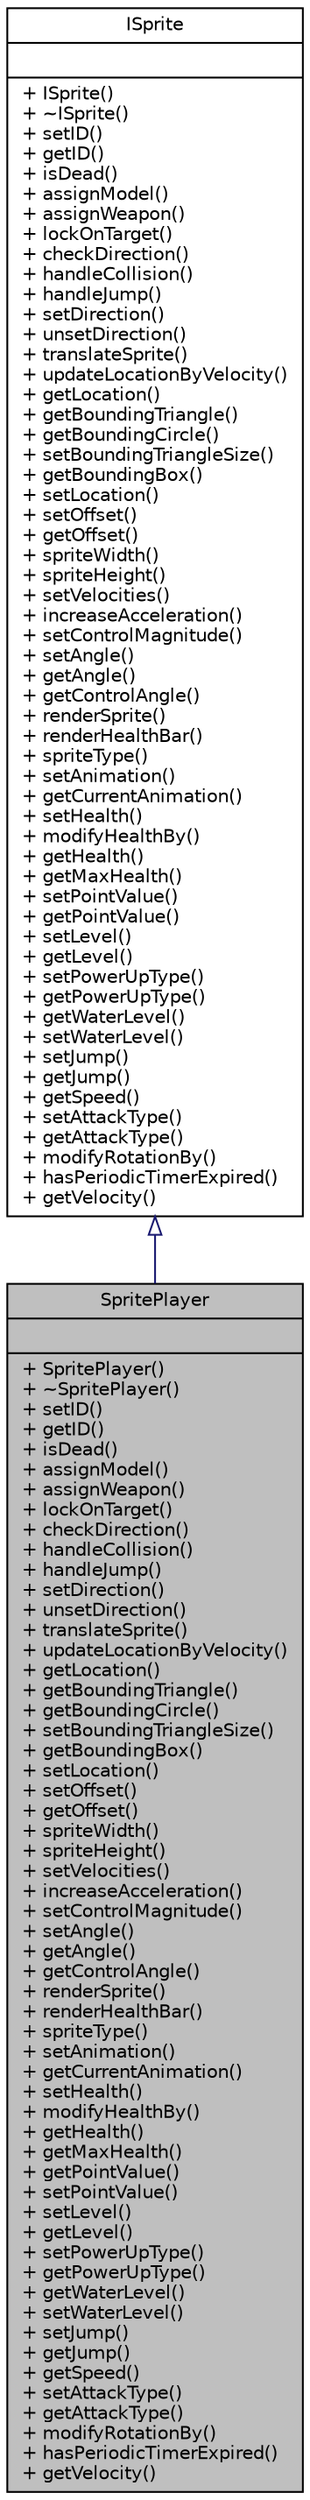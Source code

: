 digraph "SpritePlayer"
{
 // LATEX_PDF_SIZE
  edge [fontname="Helvetica",fontsize="10",labelfontname="Helvetica",labelfontsize="10"];
  node [fontname="Helvetica",fontsize="10",shape=record];
  Node1 [label="{SpritePlayer\n||+ SpritePlayer()\l+ ~SpritePlayer()\l+ setID()\l+ getID()\l+ isDead()\l+ assignModel()\l+ assignWeapon()\l+ lockOnTarget()\l+ checkDirection()\l+ handleCollision()\l+ handleJump()\l+ setDirection()\l+ unsetDirection()\l+ translateSprite()\l+ updateLocationByVelocity()\l+ getLocation()\l+ getBoundingTriangle()\l+ getBoundingCircle()\l+ setBoundingTriangleSize()\l+ getBoundingBox()\l+ setLocation()\l+ setOffset()\l+ getOffset()\l+ spriteWidth()\l+ spriteHeight()\l+ setVelocities()\l+ increaseAcceleration()\l+ setControlMagnitude()\l+ setAngle()\l+ getAngle()\l+ getControlAngle()\l+ renderSprite()\l+ renderHealthBar()\l+ spriteType()\l+ setAnimation()\l+ getCurrentAnimation()\l+ setHealth()\l+ modifyHealthBy()\l+ getHealth()\l+ getMaxHealth()\l+ getPointValue()\l+ setPointValue()\l+ setLevel()\l+ getLevel()\l+ setPowerUpType()\l+ getPowerUpType()\l+ getWaterLevel()\l+ setWaterLevel()\l+ setJump()\l+ getJump()\l+ getSpeed()\l+ setAttackType()\l+ getAttackType()\l+ modifyRotationBy()\l+ hasPeriodicTimerExpired()\l+ getVelocity()\l}",height=0.2,width=0.4,color="black", fillcolor="grey75", style="filled", fontcolor="black",tooltip="Provides an interface for sprite behavior, whether that is a player sprite, or an NPC of some sort ...."];
  Node2 -> Node1 [dir="back",color="midnightblue",fontsize="10",style="solid",arrowtail="onormal",fontname="Helvetica"];
  Node2 [label="{ISprite\n||+ ISprite()\l+ ~ISprite()\l+ setID()\l+ getID()\l+ isDead()\l+ assignModel()\l+ assignWeapon()\l+ lockOnTarget()\l+ checkDirection()\l+ handleCollision()\l+ handleJump()\l+ setDirection()\l+ unsetDirection()\l+ translateSprite()\l+ updateLocationByVelocity()\l+ getLocation()\l+ getBoundingTriangle()\l+ getBoundingCircle()\l+ setBoundingTriangleSize()\l+ getBoundingBox()\l+ setLocation()\l+ setOffset()\l+ getOffset()\l+ spriteWidth()\l+ spriteHeight()\l+ setVelocities()\l+ increaseAcceleration()\l+ setControlMagnitude()\l+ setAngle()\l+ getAngle()\l+ getControlAngle()\l+ renderSprite()\l+ renderHealthBar()\l+ spriteType()\l+ setAnimation()\l+ getCurrentAnimation()\l+ setHealth()\l+ modifyHealthBy()\l+ getHealth()\l+ getMaxHealth()\l+ setPointValue()\l+ getPointValue()\l+ setLevel()\l+ getLevel()\l+ setPowerUpType()\l+ getPowerUpType()\l+ getWaterLevel()\l+ setWaterLevel()\l+ setJump()\l+ getJump()\l+ getSpeed()\l+ setAttackType()\l+ getAttackType()\l+ modifyRotationBy()\l+ hasPeriodicTimerExpired()\l+ getVelocity()\l}",height=0.2,width=0.4,color="black", fillcolor="white", style="filled",URL="$class_i_sprite.html",tooltip=" "];
}

